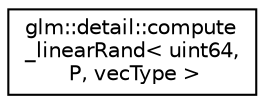 digraph "Graphical Class Hierarchy"
{
 // LATEX_PDF_SIZE
  edge [fontname="Helvetica",fontsize="10",labelfontname="Helvetica",labelfontsize="10"];
  node [fontname="Helvetica",fontsize="10",shape=record];
  rankdir="LR";
  Node0 [label="glm::detail::compute\l_linearRand\< uint64,\l P, vecType \>",height=0.2,width=0.4,color="black", fillcolor="white", style="filled",URL="$structglm_1_1detail_1_1compute__linear_rand_3_01uint64_00_01_p_00_01vec_type_01_4.html",tooltip=" "];
}
